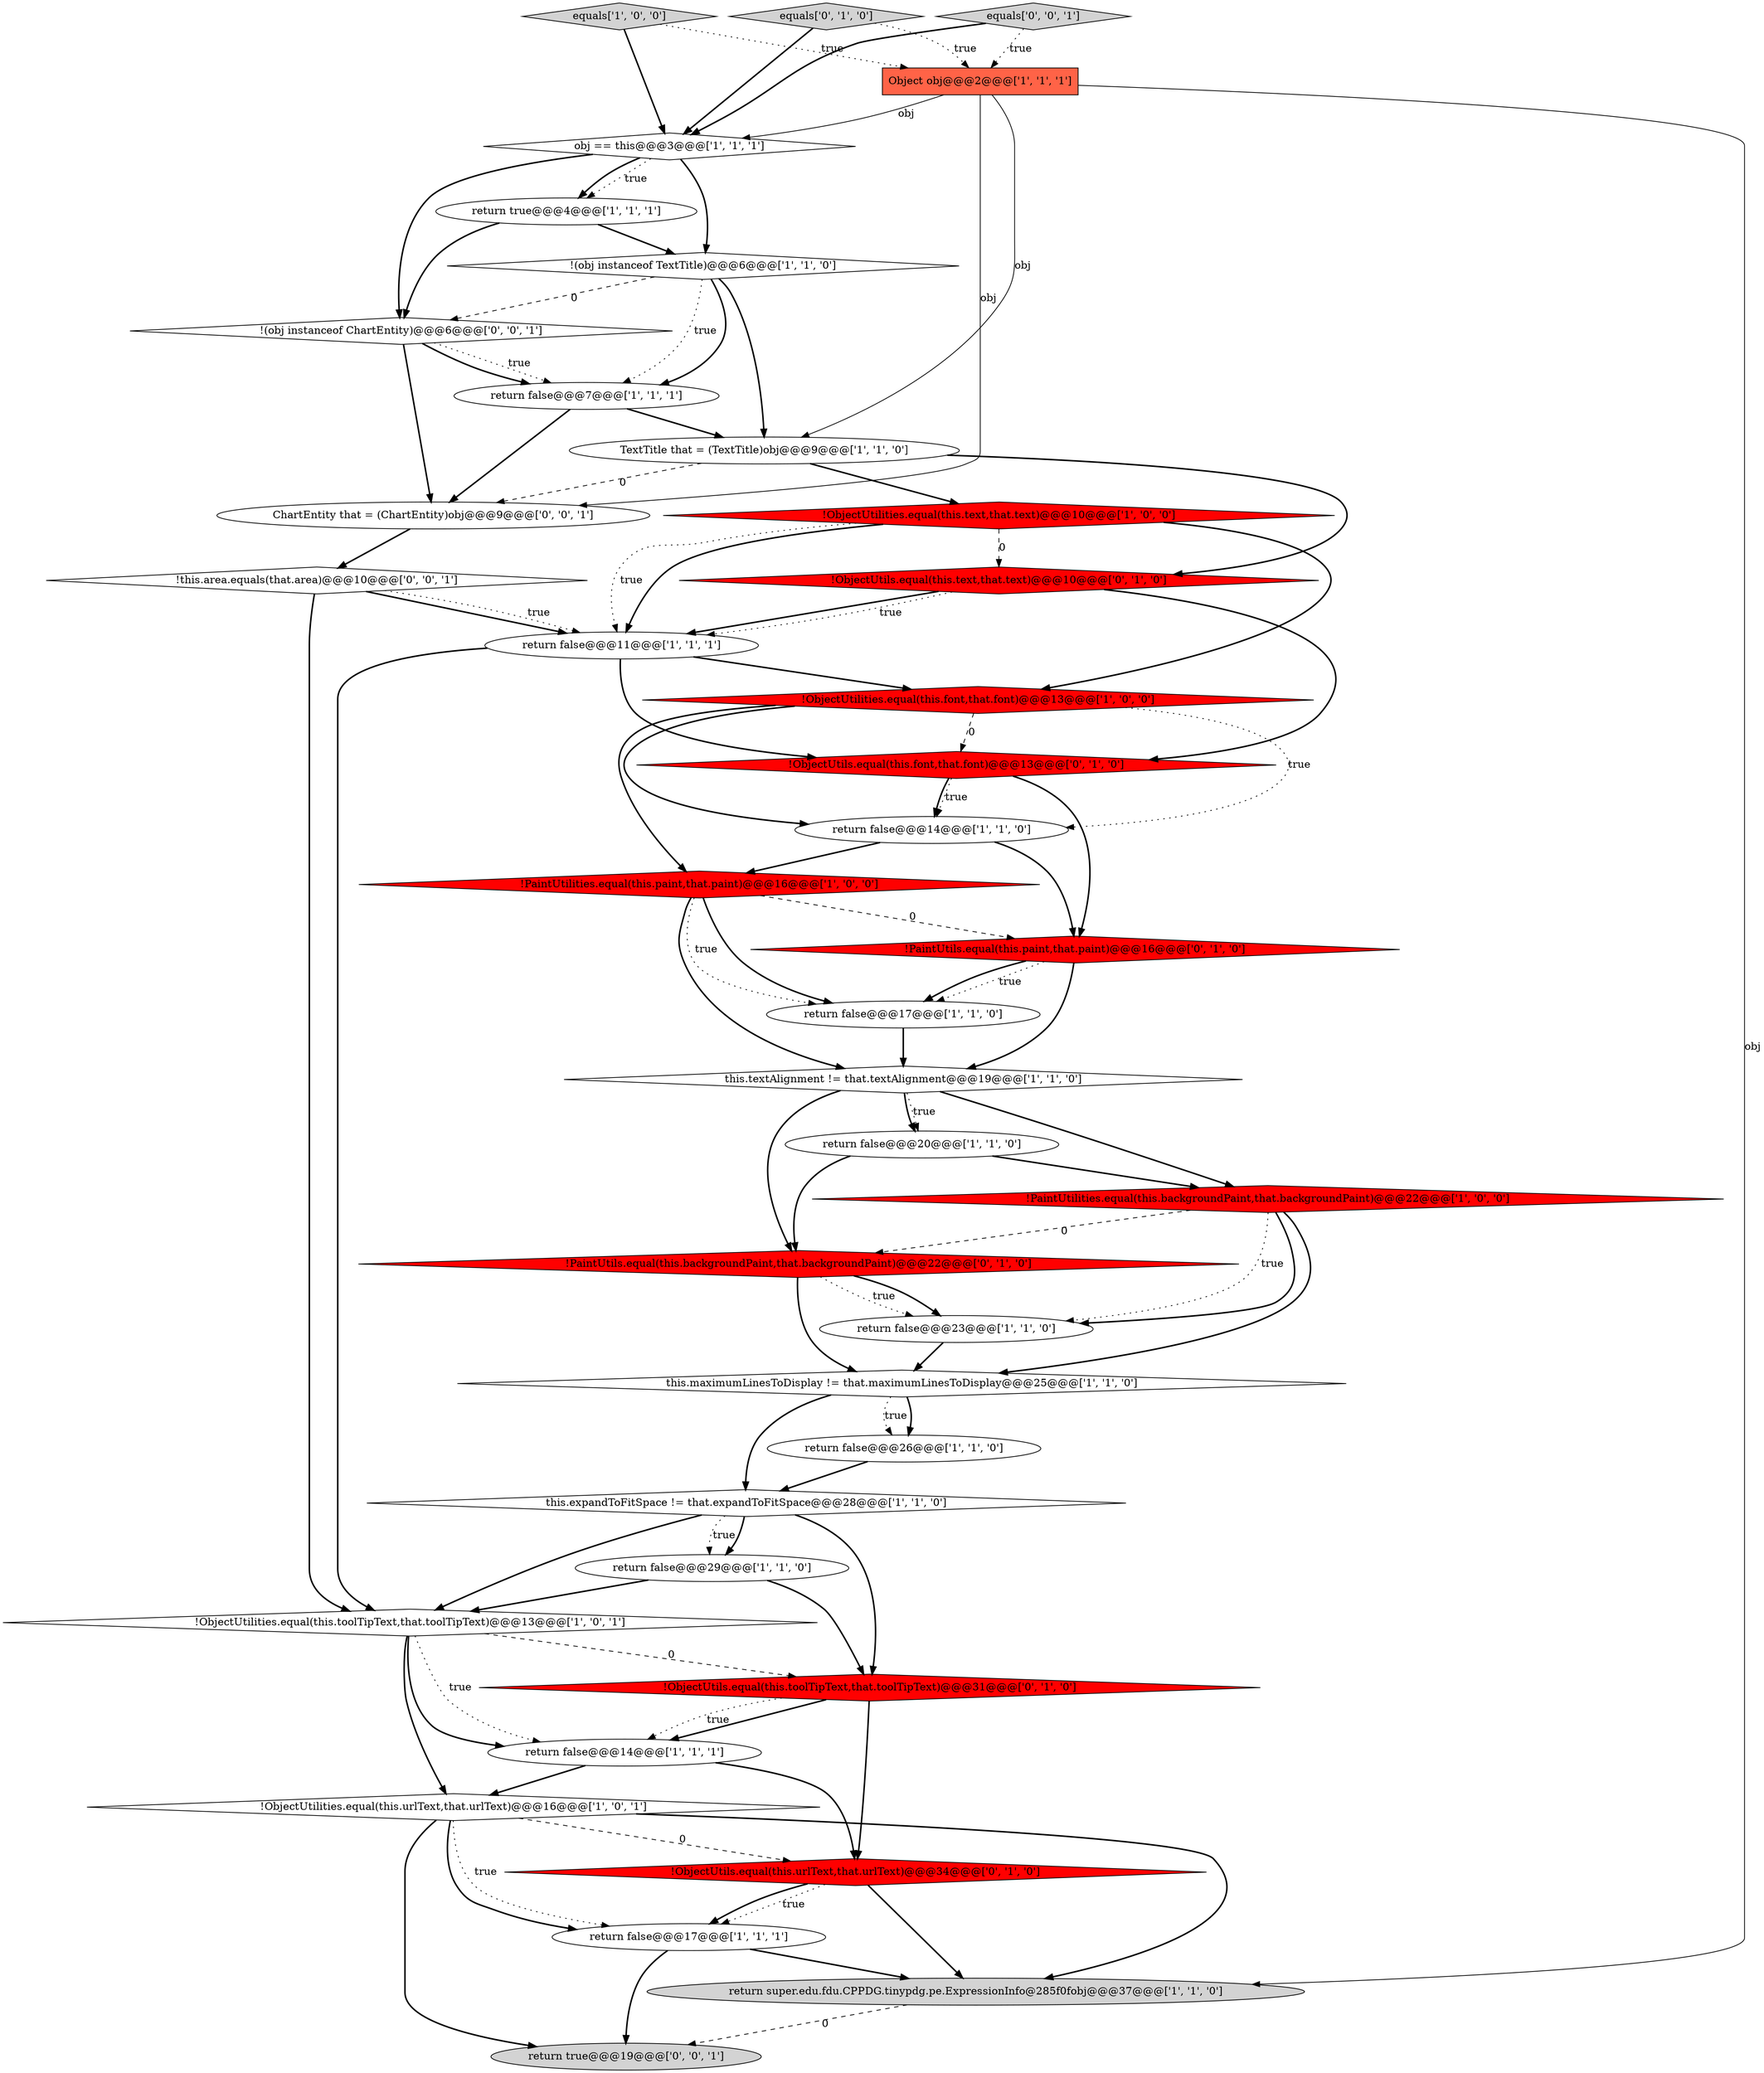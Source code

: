 digraph {
27 [style = filled, label = "!ObjectUtils.equal(this.toolTipText,that.toolTipText)@@@31@@@['0', '1', '0']", fillcolor = red, shape = diamond image = "AAA1AAABBB2BBB"];
6 [style = filled, label = "TextTitle that = (TextTitle)obj@@@9@@@['1', '1', '0']", fillcolor = white, shape = ellipse image = "AAA0AAABBB1BBB"];
31 [style = filled, label = "!ObjectUtils.equal(this.urlText,that.urlText)@@@34@@@['0', '1', '0']", fillcolor = red, shape = diamond image = "AAA1AAABBB2BBB"];
2 [style = filled, label = "return false@@@7@@@['1', '1', '1']", fillcolor = white, shape = ellipse image = "AAA0AAABBB1BBB"];
26 [style = filled, label = "!ObjectUtils.equal(this.text,that.text)@@@10@@@['0', '1', '0']", fillcolor = red, shape = diamond image = "AAA1AAABBB2BBB"];
29 [style = filled, label = "!PaintUtils.equal(this.backgroundPaint,that.backgroundPaint)@@@22@@@['0', '1', '0']", fillcolor = red, shape = diamond image = "AAA1AAABBB2BBB"];
30 [style = filled, label = "!ObjectUtils.equal(this.font,that.font)@@@13@@@['0', '1', '0']", fillcolor = red, shape = diamond image = "AAA1AAABBB2BBB"];
25 [style = filled, label = "!ObjectUtilities.equal(this.font,that.font)@@@13@@@['1', '0', '0']", fillcolor = red, shape = diamond image = "AAA1AAABBB1BBB"];
10 [style = filled, label = "!ObjectUtilities.equal(this.text,that.text)@@@10@@@['1', '0', '0']", fillcolor = red, shape = diamond image = "AAA1AAABBB1BBB"];
8 [style = filled, label = "!PaintUtilities.equal(this.paint,that.paint)@@@16@@@['1', '0', '0']", fillcolor = red, shape = diamond image = "AAA1AAABBB1BBB"];
17 [style = filled, label = "!PaintUtilities.equal(this.backgroundPaint,that.backgroundPaint)@@@22@@@['1', '0', '0']", fillcolor = red, shape = diamond image = "AAA1AAABBB1BBB"];
34 [style = filled, label = "!(obj instanceof ChartEntity)@@@6@@@['0', '0', '1']", fillcolor = white, shape = diamond image = "AAA0AAABBB3BBB"];
16 [style = filled, label = "!(obj instanceof TextTitle)@@@6@@@['1', '1', '0']", fillcolor = white, shape = diamond image = "AAA0AAABBB1BBB"];
18 [style = filled, label = "this.textAlignment != that.textAlignment@@@19@@@['1', '1', '0']", fillcolor = white, shape = diamond image = "AAA0AAABBB1BBB"];
23 [style = filled, label = "return super.edu.fdu.CPPDG.tinypdg.pe.ExpressionInfo@285f0fobj@@@37@@@['1', '1', '0']", fillcolor = lightgray, shape = ellipse image = "AAA0AAABBB1BBB"];
12 [style = filled, label = "return true@@@4@@@['1', '1', '1']", fillcolor = white, shape = ellipse image = "AAA0AAABBB1BBB"];
15 [style = filled, label = "return false@@@29@@@['1', '1', '0']", fillcolor = white, shape = ellipse image = "AAA0AAABBB1BBB"];
36 [style = filled, label = "!this.area.equals(that.area)@@@10@@@['0', '0', '1']", fillcolor = white, shape = diamond image = "AAA0AAABBB3BBB"];
5 [style = filled, label = "Object obj@@@2@@@['1', '1', '1']", fillcolor = tomato, shape = box image = "AAA0AAABBB1BBB"];
21 [style = filled, label = "!ObjectUtilities.equal(this.toolTipText,that.toolTipText)@@@13@@@['1', '0', '1']", fillcolor = white, shape = diamond image = "AAA0AAABBB1BBB"];
1 [style = filled, label = "this.maximumLinesToDisplay != that.maximumLinesToDisplay@@@25@@@['1', '1', '0']", fillcolor = white, shape = diamond image = "AAA0AAABBB1BBB"];
33 [style = filled, label = "return true@@@19@@@['0', '0', '1']", fillcolor = lightgray, shape = ellipse image = "AAA0AAABBB3BBB"];
7 [style = filled, label = "return false@@@26@@@['1', '1', '0']", fillcolor = white, shape = ellipse image = "AAA0AAABBB1BBB"];
3 [style = filled, label = "return false@@@14@@@['1', '1', '1']", fillcolor = white, shape = ellipse image = "AAA0AAABBB1BBB"];
0 [style = filled, label = "return false@@@23@@@['1', '1', '0']", fillcolor = white, shape = ellipse image = "AAA0AAABBB1BBB"];
19 [style = filled, label = "return false@@@17@@@['1', '1', '1']", fillcolor = white, shape = ellipse image = "AAA0AAABBB1BBB"];
24 [style = filled, label = "return false@@@17@@@['1', '1', '0']", fillcolor = white, shape = ellipse image = "AAA0AAABBB1BBB"];
13 [style = filled, label = "this.expandToFitSpace != that.expandToFitSpace@@@28@@@['1', '1', '0']", fillcolor = white, shape = diamond image = "AAA0AAABBB1BBB"];
22 [style = filled, label = "obj == this@@@3@@@['1', '1', '1']", fillcolor = white, shape = diamond image = "AAA0AAABBB1BBB"];
28 [style = filled, label = "!PaintUtils.equal(this.paint,that.paint)@@@16@@@['0', '1', '0']", fillcolor = red, shape = diamond image = "AAA1AAABBB2BBB"];
32 [style = filled, label = "equals['0', '1', '0']", fillcolor = lightgray, shape = diamond image = "AAA0AAABBB2BBB"];
20 [style = filled, label = "return false@@@20@@@['1', '1', '0']", fillcolor = white, shape = ellipse image = "AAA0AAABBB1BBB"];
11 [style = filled, label = "return false@@@11@@@['1', '1', '1']", fillcolor = white, shape = ellipse image = "AAA0AAABBB1BBB"];
35 [style = filled, label = "ChartEntity that = (ChartEntity)obj@@@9@@@['0', '0', '1']", fillcolor = white, shape = ellipse image = "AAA0AAABBB3BBB"];
14 [style = filled, label = "!ObjectUtilities.equal(this.urlText,that.urlText)@@@16@@@['1', '0', '1']", fillcolor = white, shape = diamond image = "AAA0AAABBB1BBB"];
9 [style = filled, label = "equals['1', '0', '0']", fillcolor = lightgray, shape = diamond image = "AAA0AAABBB1BBB"];
37 [style = filled, label = "equals['0', '0', '1']", fillcolor = lightgray, shape = diamond image = "AAA0AAABBB3BBB"];
4 [style = filled, label = "return false@@@14@@@['1', '1', '0']", fillcolor = white, shape = ellipse image = "AAA0AAABBB1BBB"];
2->35 [style = bold, label=""];
32->22 [style = bold, label=""];
14->19 [style = dotted, label="true"];
2->6 [style = bold, label=""];
15->21 [style = bold, label=""];
25->4 [style = dotted, label="true"];
29->0 [style = bold, label=""];
34->2 [style = dotted, label="true"];
18->20 [style = dotted, label="true"];
1->13 [style = bold, label=""];
36->11 [style = bold, label=""];
26->11 [style = bold, label=""];
6->35 [style = dashed, label="0"];
5->23 [style = solid, label="obj"];
36->11 [style = dotted, label="true"];
30->28 [style = bold, label=""];
34->2 [style = bold, label=""];
4->8 [style = bold, label=""];
13->15 [style = dotted, label="true"];
29->1 [style = bold, label=""];
11->25 [style = bold, label=""];
21->3 [style = bold, label=""];
10->11 [style = bold, label=""];
31->19 [style = dotted, label="true"];
28->18 [style = bold, label=""];
8->18 [style = bold, label=""];
16->6 [style = bold, label=""];
27->31 [style = bold, label=""];
32->5 [style = dotted, label="true"];
8->28 [style = dashed, label="0"];
24->18 [style = bold, label=""];
37->5 [style = dotted, label="true"];
16->34 [style = dashed, label="0"];
18->20 [style = bold, label=""];
28->24 [style = dotted, label="true"];
10->25 [style = bold, label=""];
25->30 [style = dashed, label="0"];
28->24 [style = bold, label=""];
13->15 [style = bold, label=""];
34->35 [style = bold, label=""];
5->22 [style = solid, label="obj"];
11->30 [style = bold, label=""];
8->24 [style = bold, label=""];
9->22 [style = bold, label=""];
29->0 [style = dotted, label="true"];
19->33 [style = bold, label=""];
14->31 [style = dashed, label="0"];
6->26 [style = bold, label=""];
17->1 [style = bold, label=""];
21->27 [style = dashed, label="0"];
22->16 [style = bold, label=""];
11->21 [style = bold, label=""];
30->4 [style = dotted, label="true"];
14->19 [style = bold, label=""];
1->7 [style = bold, label=""];
23->33 [style = dashed, label="0"];
8->24 [style = dotted, label="true"];
37->22 [style = bold, label=""];
13->27 [style = bold, label=""];
17->0 [style = bold, label=""];
14->23 [style = bold, label=""];
10->11 [style = dotted, label="true"];
0->1 [style = bold, label=""];
6->10 [style = bold, label=""];
21->3 [style = dotted, label="true"];
26->11 [style = dotted, label="true"];
31->19 [style = bold, label=""];
21->14 [style = bold, label=""];
9->5 [style = dotted, label="true"];
7->13 [style = bold, label=""];
17->0 [style = dotted, label="true"];
20->17 [style = bold, label=""];
31->23 [style = bold, label=""];
16->2 [style = dotted, label="true"];
20->29 [style = bold, label=""];
3->31 [style = bold, label=""];
3->14 [style = bold, label=""];
27->3 [style = bold, label=""];
18->17 [style = bold, label=""];
25->4 [style = bold, label=""];
12->34 [style = bold, label=""];
12->16 [style = bold, label=""];
5->35 [style = solid, label="obj"];
16->2 [style = bold, label=""];
17->29 [style = dashed, label="0"];
4->28 [style = bold, label=""];
14->33 [style = bold, label=""];
27->3 [style = dotted, label="true"];
22->12 [style = dotted, label="true"];
26->30 [style = bold, label=""];
1->7 [style = dotted, label="true"];
36->21 [style = bold, label=""];
18->29 [style = bold, label=""];
10->26 [style = dashed, label="0"];
30->4 [style = bold, label=""];
22->12 [style = bold, label=""];
19->23 [style = bold, label=""];
22->34 [style = bold, label=""];
5->6 [style = solid, label="obj"];
25->8 [style = bold, label=""];
35->36 [style = bold, label=""];
13->21 [style = bold, label=""];
15->27 [style = bold, label=""];
}
